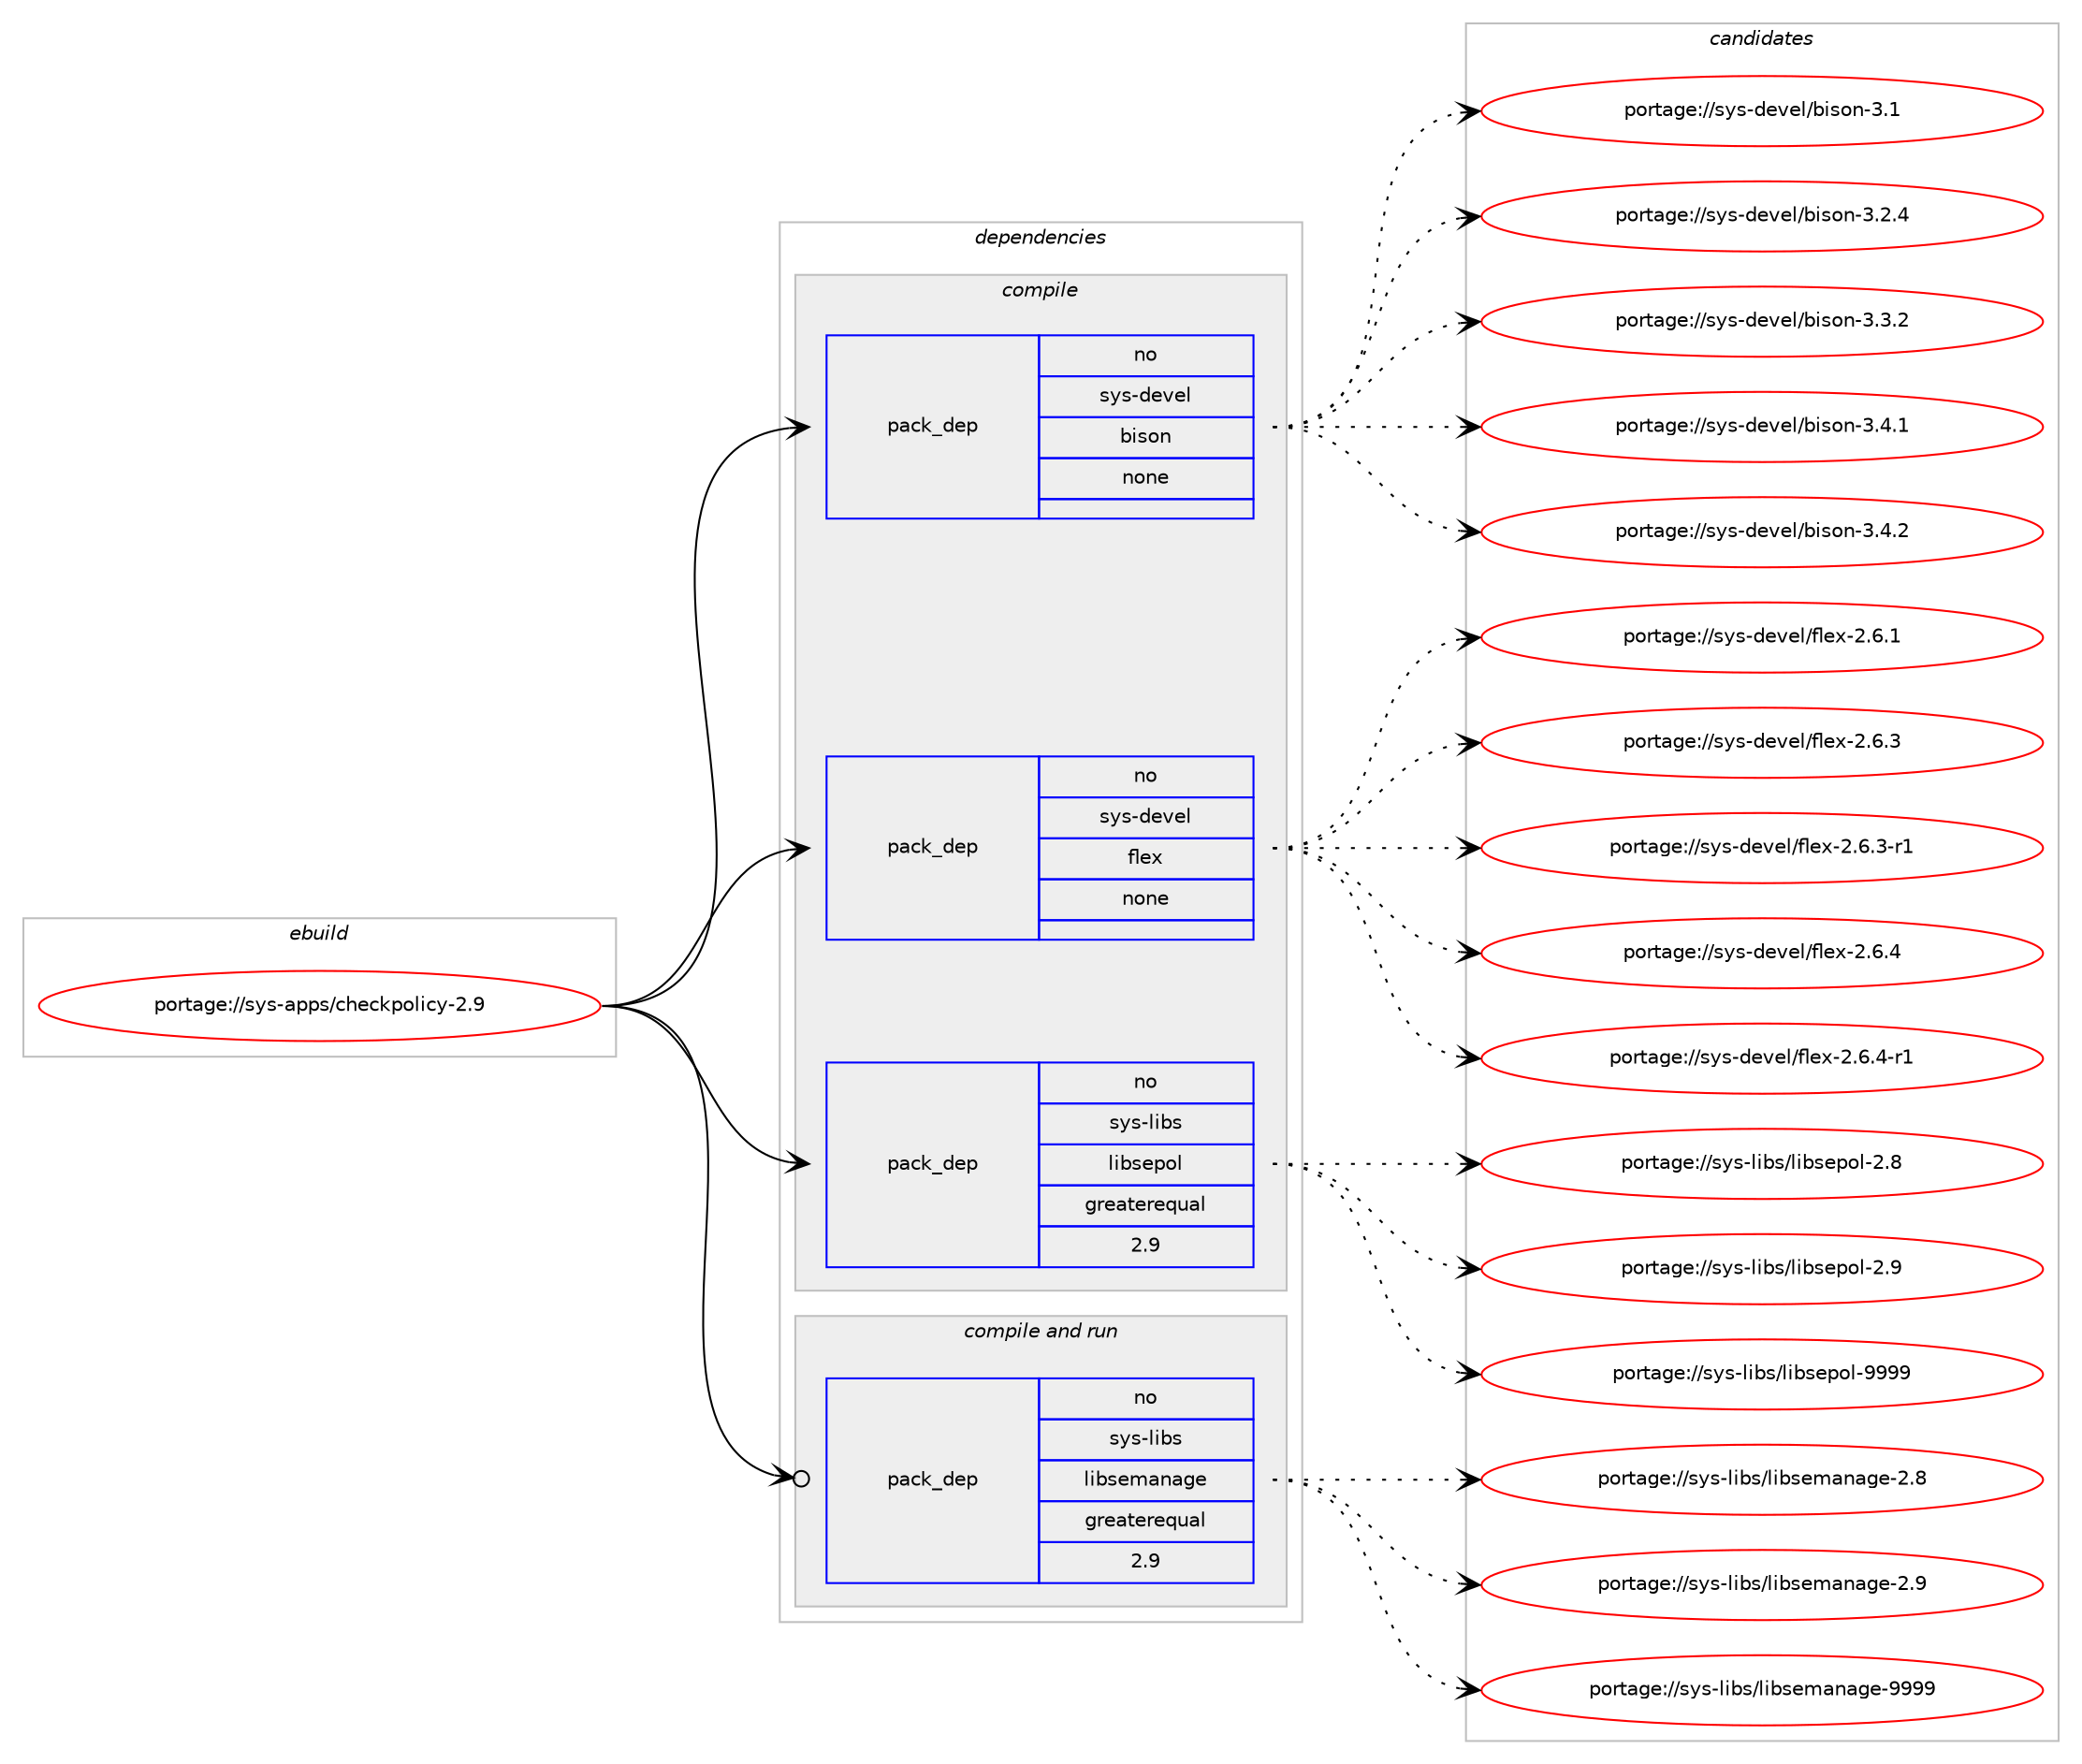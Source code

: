 digraph prolog {

# *************
# Graph options
# *************

newrank=true;
concentrate=true;
compound=true;
graph [rankdir=LR,fontname=Helvetica,fontsize=10,ranksep=1.5];#, ranksep=2.5, nodesep=0.2];
edge  [arrowhead=vee];
node  [fontname=Helvetica,fontsize=10];

# **********
# The ebuild
# **********

subgraph cluster_leftcol {
color=gray;
rank=same;
label=<<i>ebuild</i>>;
id [label="portage://sys-apps/checkpolicy-2.9", color=red, width=4, href="../sys-apps/checkpolicy-2.9.svg"];
}

# ****************
# The dependencies
# ****************

subgraph cluster_midcol {
color=gray;
label=<<i>dependencies</i>>;
subgraph cluster_compile {
fillcolor="#eeeeee";
style=filled;
label=<<i>compile</i>>;
subgraph pack301278 {
dependency406852 [label=<<TABLE BORDER="0" CELLBORDER="1" CELLSPACING="0" CELLPADDING="4" WIDTH="220"><TR><TD ROWSPAN="6" CELLPADDING="30">pack_dep</TD></TR><TR><TD WIDTH="110">no</TD></TR><TR><TD>sys-devel</TD></TR><TR><TD>bison</TD></TR><TR><TD>none</TD></TR><TR><TD></TD></TR></TABLE>>, shape=none, color=blue];
}
id:e -> dependency406852:w [weight=20,style="solid",arrowhead="vee"];
subgraph pack301279 {
dependency406853 [label=<<TABLE BORDER="0" CELLBORDER="1" CELLSPACING="0" CELLPADDING="4" WIDTH="220"><TR><TD ROWSPAN="6" CELLPADDING="30">pack_dep</TD></TR><TR><TD WIDTH="110">no</TD></TR><TR><TD>sys-devel</TD></TR><TR><TD>flex</TD></TR><TR><TD>none</TD></TR><TR><TD></TD></TR></TABLE>>, shape=none, color=blue];
}
id:e -> dependency406853:w [weight=20,style="solid",arrowhead="vee"];
subgraph pack301280 {
dependency406854 [label=<<TABLE BORDER="0" CELLBORDER="1" CELLSPACING="0" CELLPADDING="4" WIDTH="220"><TR><TD ROWSPAN="6" CELLPADDING="30">pack_dep</TD></TR><TR><TD WIDTH="110">no</TD></TR><TR><TD>sys-libs</TD></TR><TR><TD>libsepol</TD></TR><TR><TD>greaterequal</TD></TR><TR><TD>2.9</TD></TR></TABLE>>, shape=none, color=blue];
}
id:e -> dependency406854:w [weight=20,style="solid",arrowhead="vee"];
}
subgraph cluster_compileandrun {
fillcolor="#eeeeee";
style=filled;
label=<<i>compile and run</i>>;
subgraph pack301281 {
dependency406855 [label=<<TABLE BORDER="0" CELLBORDER="1" CELLSPACING="0" CELLPADDING="4" WIDTH="220"><TR><TD ROWSPAN="6" CELLPADDING="30">pack_dep</TD></TR><TR><TD WIDTH="110">no</TD></TR><TR><TD>sys-libs</TD></TR><TR><TD>libsemanage</TD></TR><TR><TD>greaterequal</TD></TR><TR><TD>2.9</TD></TR></TABLE>>, shape=none, color=blue];
}
id:e -> dependency406855:w [weight=20,style="solid",arrowhead="odotvee"];
}
subgraph cluster_run {
fillcolor="#eeeeee";
style=filled;
label=<<i>run</i>>;
}
}

# **************
# The candidates
# **************

subgraph cluster_choices {
rank=same;
color=gray;
label=<<i>candidates</i>>;

subgraph choice301278 {
color=black;
nodesep=1;
choiceportage11512111545100101118101108479810511511111045514649 [label="portage://sys-devel/bison-3.1", color=red, width=4,href="../sys-devel/bison-3.1.svg"];
choiceportage115121115451001011181011084798105115111110455146504652 [label="portage://sys-devel/bison-3.2.4", color=red, width=4,href="../sys-devel/bison-3.2.4.svg"];
choiceportage115121115451001011181011084798105115111110455146514650 [label="portage://sys-devel/bison-3.3.2", color=red, width=4,href="../sys-devel/bison-3.3.2.svg"];
choiceportage115121115451001011181011084798105115111110455146524649 [label="portage://sys-devel/bison-3.4.1", color=red, width=4,href="../sys-devel/bison-3.4.1.svg"];
choiceportage115121115451001011181011084798105115111110455146524650 [label="portage://sys-devel/bison-3.4.2", color=red, width=4,href="../sys-devel/bison-3.4.2.svg"];
dependency406852:e -> choiceportage11512111545100101118101108479810511511111045514649:w [style=dotted,weight="100"];
dependency406852:e -> choiceportage115121115451001011181011084798105115111110455146504652:w [style=dotted,weight="100"];
dependency406852:e -> choiceportage115121115451001011181011084798105115111110455146514650:w [style=dotted,weight="100"];
dependency406852:e -> choiceportage115121115451001011181011084798105115111110455146524649:w [style=dotted,weight="100"];
dependency406852:e -> choiceportage115121115451001011181011084798105115111110455146524650:w [style=dotted,weight="100"];
}
subgraph choice301279 {
color=black;
nodesep=1;
choiceportage1151211154510010111810110847102108101120455046544649 [label="portage://sys-devel/flex-2.6.1", color=red, width=4,href="../sys-devel/flex-2.6.1.svg"];
choiceportage1151211154510010111810110847102108101120455046544651 [label="portage://sys-devel/flex-2.6.3", color=red, width=4,href="../sys-devel/flex-2.6.3.svg"];
choiceportage11512111545100101118101108471021081011204550465446514511449 [label="portage://sys-devel/flex-2.6.3-r1", color=red, width=4,href="../sys-devel/flex-2.6.3-r1.svg"];
choiceportage1151211154510010111810110847102108101120455046544652 [label="portage://sys-devel/flex-2.6.4", color=red, width=4,href="../sys-devel/flex-2.6.4.svg"];
choiceportage11512111545100101118101108471021081011204550465446524511449 [label="portage://sys-devel/flex-2.6.4-r1", color=red, width=4,href="../sys-devel/flex-2.6.4-r1.svg"];
dependency406853:e -> choiceportage1151211154510010111810110847102108101120455046544649:w [style=dotted,weight="100"];
dependency406853:e -> choiceportage1151211154510010111810110847102108101120455046544651:w [style=dotted,weight="100"];
dependency406853:e -> choiceportage11512111545100101118101108471021081011204550465446514511449:w [style=dotted,weight="100"];
dependency406853:e -> choiceportage1151211154510010111810110847102108101120455046544652:w [style=dotted,weight="100"];
dependency406853:e -> choiceportage11512111545100101118101108471021081011204550465446524511449:w [style=dotted,weight="100"];
}
subgraph choice301280 {
color=black;
nodesep=1;
choiceportage1151211154510810598115471081059811510111211110845504656 [label="portage://sys-libs/libsepol-2.8", color=red, width=4,href="../sys-libs/libsepol-2.8.svg"];
choiceportage1151211154510810598115471081059811510111211110845504657 [label="portage://sys-libs/libsepol-2.9", color=red, width=4,href="../sys-libs/libsepol-2.9.svg"];
choiceportage115121115451081059811547108105981151011121111084557575757 [label="portage://sys-libs/libsepol-9999", color=red, width=4,href="../sys-libs/libsepol-9999.svg"];
dependency406854:e -> choiceportage1151211154510810598115471081059811510111211110845504656:w [style=dotted,weight="100"];
dependency406854:e -> choiceportage1151211154510810598115471081059811510111211110845504657:w [style=dotted,weight="100"];
dependency406854:e -> choiceportage115121115451081059811547108105981151011121111084557575757:w [style=dotted,weight="100"];
}
subgraph choice301281 {
color=black;
nodesep=1;
choiceportage11512111545108105981154710810598115101109971109710310145504656 [label="portage://sys-libs/libsemanage-2.8", color=red, width=4,href="../sys-libs/libsemanage-2.8.svg"];
choiceportage11512111545108105981154710810598115101109971109710310145504657 [label="portage://sys-libs/libsemanage-2.9", color=red, width=4,href="../sys-libs/libsemanage-2.9.svg"];
choiceportage1151211154510810598115471081059811510110997110971031014557575757 [label="portage://sys-libs/libsemanage-9999", color=red, width=4,href="../sys-libs/libsemanage-9999.svg"];
dependency406855:e -> choiceportage11512111545108105981154710810598115101109971109710310145504656:w [style=dotted,weight="100"];
dependency406855:e -> choiceportage11512111545108105981154710810598115101109971109710310145504657:w [style=dotted,weight="100"];
dependency406855:e -> choiceportage1151211154510810598115471081059811510110997110971031014557575757:w [style=dotted,weight="100"];
}
}

}
